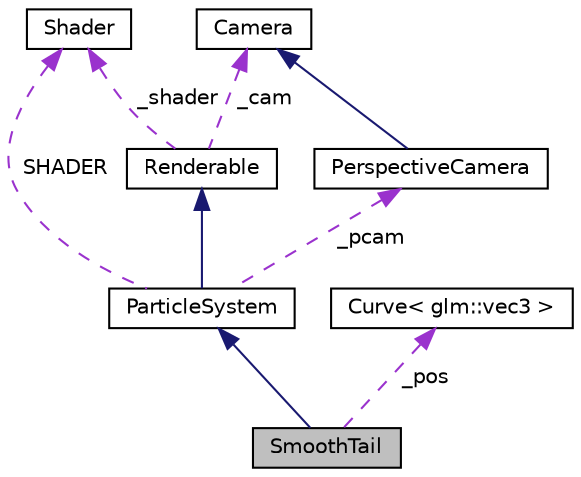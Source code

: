 digraph "SmoothTail"
{
  edge [fontname="Helvetica",fontsize="10",labelfontname="Helvetica",labelfontsize="10"];
  node [fontname="Helvetica",fontsize="10",shape=record];
  Node1 [label="SmoothTail",height=0.2,width=0.4,color="black", fillcolor="grey75", style="filled", fontcolor="black"];
  Node2 -> Node1 [dir="back",color="midnightblue",fontsize="10",style="solid",fontname="Helvetica"];
  Node2 [label="ParticleSystem",height=0.2,width=0.4,color="black", fillcolor="white", style="filled",URL="$class_particle_system.html"];
  Node3 -> Node2 [dir="back",color="midnightblue",fontsize="10",style="solid",fontname="Helvetica"];
  Node3 [label="Renderable",height=0.2,width=0.4,color="black", fillcolor="white", style="filled",URL="$class_renderable.html"];
  Node4 -> Node3 [dir="back",color="darkorchid3",fontsize="10",style="dashed",label=" _shader" ,fontname="Helvetica"];
  Node4 [label="Shader",height=0.2,width=0.4,color="black", fillcolor="white", style="filled",URL="$class_shader.html"];
  Node5 -> Node3 [dir="back",color="darkorchid3",fontsize="10",style="dashed",label=" _cam" ,fontname="Helvetica"];
  Node5 [label="Camera",height=0.2,width=0.4,color="black", fillcolor="white", style="filled",URL="$class_camera.html"];
  Node4 -> Node2 [dir="back",color="darkorchid3",fontsize="10",style="dashed",label=" SHADER" ,fontname="Helvetica"];
  Node6 -> Node2 [dir="back",color="darkorchid3",fontsize="10",style="dashed",label=" _pcam" ,fontname="Helvetica"];
  Node6 [label="PerspectiveCamera",height=0.2,width=0.4,color="black", fillcolor="white", style="filled",URL="$class_perspective_camera.html"];
  Node5 -> Node6 [dir="back",color="midnightblue",fontsize="10",style="solid",fontname="Helvetica"];
  Node7 -> Node1 [dir="back",color="darkorchid3",fontsize="10",style="dashed",label=" _pos" ,fontname="Helvetica"];
  Node7 [label="Curve\< glm::vec3 \>",height=0.2,width=0.4,color="black", fillcolor="white", style="filled",URL="$class_curve.html"];
}

